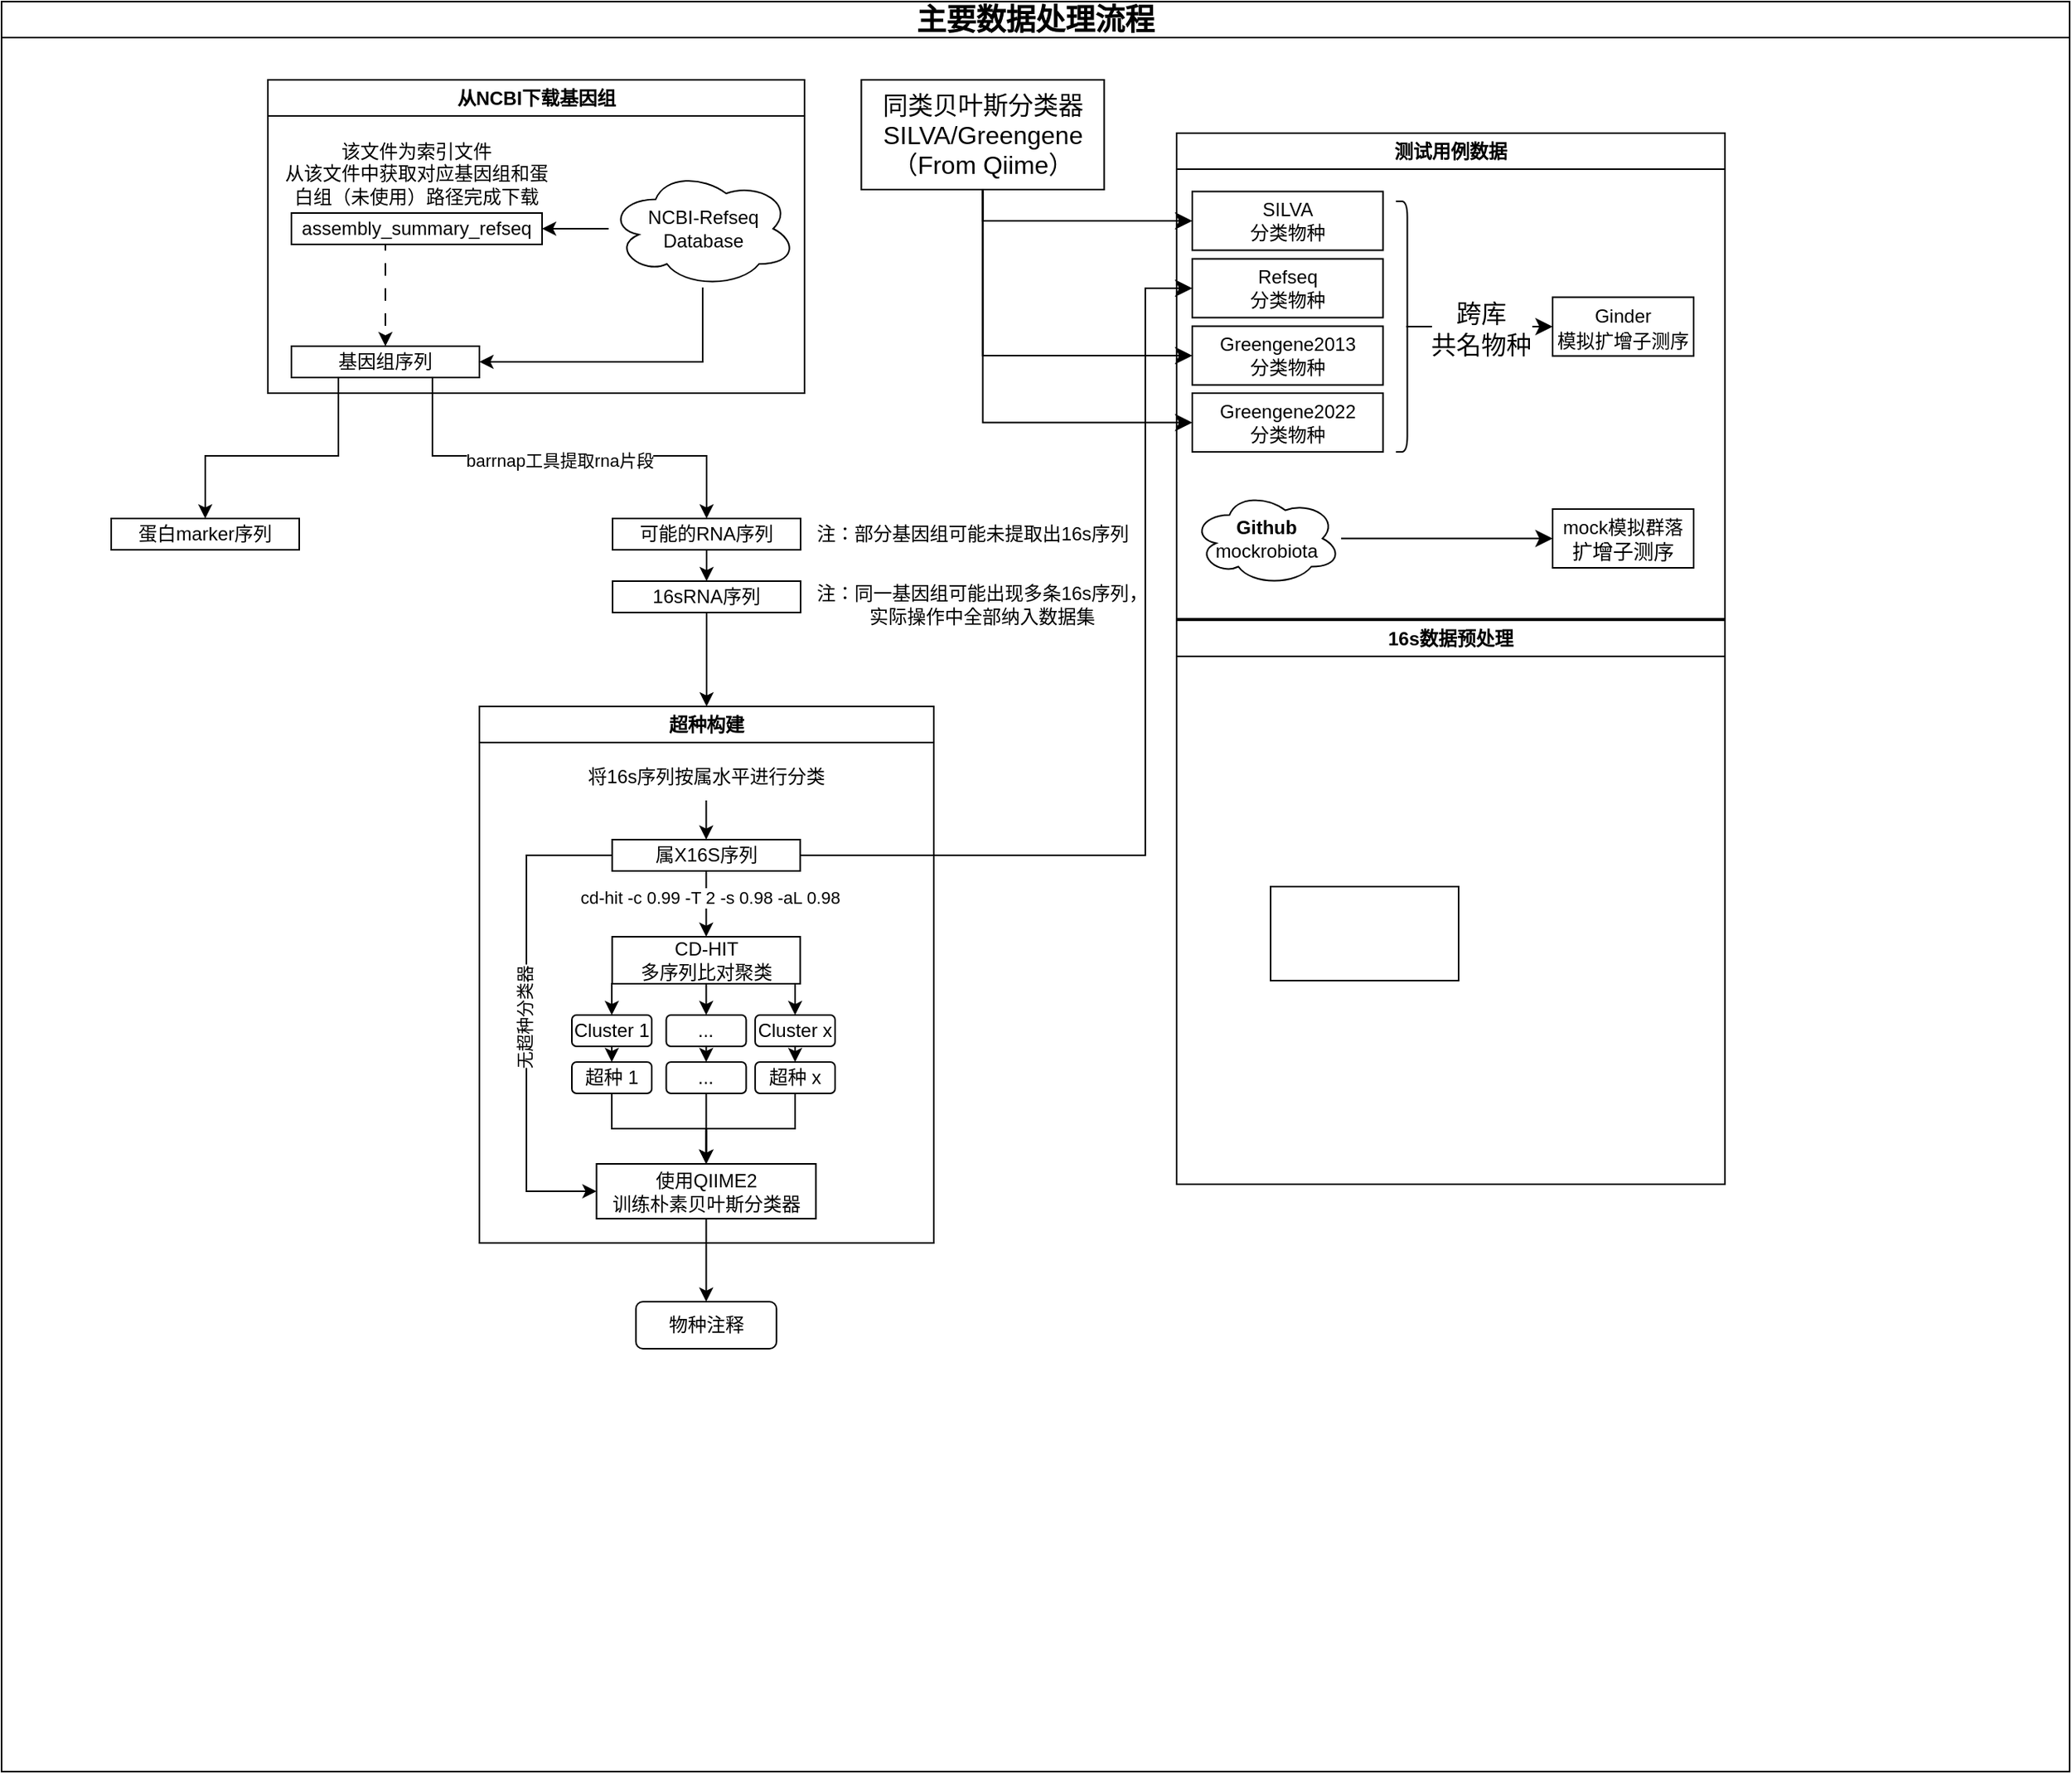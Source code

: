 <mxfile version="21.0.6" type="github">
  <diagram name="第 1 页" id="VTZKAf1ltyL4esYXZAsg">
    <mxGraphModel dx="1305" dy="1929" grid="1" gridSize="10" guides="1" tooltips="1" connect="1" arrows="1" fold="1" page="1" pageScale="1" pageWidth="827" pageHeight="1169" math="0" shadow="0">
      <root>
        <mxCell id="0" />
        <mxCell id="1" parent="0" />
        <mxCell id="wX_MCLOSpyru5hPgQ0eP-4" value="" style="edgeStyle=orthogonalEdgeStyle;rounded=0;orthogonalLoop=1;jettySize=auto;html=1;" parent="1" edge="1">
          <mxGeometry relative="1" as="geometry">
            <mxPoint x="260" y="105" as="sourcePoint" />
          </mxGeometry>
        </mxCell>
        <mxCell id="wX_MCLOSpyru5hPgQ0eP-11" style="edgeStyle=orthogonalEdgeStyle;rounded=0;orthogonalLoop=1;jettySize=auto;html=1;entryX=0.5;entryY=0;entryDx=0;entryDy=0;" parent="1" edge="1">
          <mxGeometry relative="1" as="geometry">
            <mxPoint x="320" y="140" as="sourcePoint" />
          </mxGeometry>
        </mxCell>
        <mxCell id="wX_MCLOSpyru5hPgQ0eP-22" style="edgeStyle=orthogonalEdgeStyle;rounded=0;orthogonalLoop=1;jettySize=auto;html=1;exitX=0.5;exitY=1;exitDx=0;exitDy=0;entryX=0;entryY=0.5;entryDx=0;entryDy=0;dashed=1;" parent="1" edge="1">
          <mxGeometry relative="1" as="geometry">
            <mxPoint x="127.5" y="115" as="sourcePoint" />
          </mxGeometry>
        </mxCell>
        <mxCell id="wX_MCLOSpyru5hPgQ0eP-75" value="&lt;b style=&quot;border-color: var(--border-color);&quot;&gt;&lt;font style=&quot;border-color: var(--border-color); font-size: 19px;&quot;&gt;主要数据处理流程&lt;/font&gt;&lt;/b&gt;" style="swimlane;whiteSpace=wrap;html=1;" parent="1" vertex="1">
          <mxGeometry y="-420" width="1320" height="1130" as="geometry">
            <mxRectangle x="20" y="-440" width="190" height="40" as="alternateBounds" />
          </mxGeometry>
        </mxCell>
        <mxCell id="wX_MCLOSpyru5hPgQ0eP-44" value="从NCBI下载基因组" style="swimlane;whiteSpace=wrap;html=1;" parent="wX_MCLOSpyru5hPgQ0eP-75" vertex="1">
          <mxGeometry x="170" y="50" width="342.5" height="200" as="geometry">
            <mxRectangle x="170" y="50" width="140" height="30" as="alternateBounds" />
          </mxGeometry>
        </mxCell>
        <mxCell id="wX_MCLOSpyru5hPgQ0eP-55" style="edgeStyle=orthogonalEdgeStyle;rounded=0;orthogonalLoop=1;jettySize=auto;html=1;" parent="wX_MCLOSpyru5hPgQ0eP-44" source="wX_MCLOSpyru5hPgQ0eP-51" target="wX_MCLOSpyru5hPgQ0eP-52" edge="1">
          <mxGeometry relative="1" as="geometry" />
        </mxCell>
        <mxCell id="wX_MCLOSpyru5hPgQ0eP-73" style="edgeStyle=orthogonalEdgeStyle;rounded=0;orthogonalLoop=1;jettySize=auto;html=1;entryX=1;entryY=0.5;entryDx=0;entryDy=0;" parent="wX_MCLOSpyru5hPgQ0eP-44" source="wX_MCLOSpyru5hPgQ0eP-51" target="wX_MCLOSpyru5hPgQ0eP-53" edge="1">
          <mxGeometry relative="1" as="geometry">
            <Array as="points">
              <mxPoint x="278" y="180" />
            </Array>
          </mxGeometry>
        </mxCell>
        <mxCell id="wX_MCLOSpyru5hPgQ0eP-51" value="NCBI-Refseq&lt;br&gt;Database" style="ellipse;shape=cloud;whiteSpace=wrap;html=1;" parent="wX_MCLOSpyru5hPgQ0eP-44" vertex="1">
          <mxGeometry x="217.5" y="57.5" width="120" height="75" as="geometry" />
        </mxCell>
        <mxCell id="wX_MCLOSpyru5hPgQ0eP-71" style="edgeStyle=orthogonalEdgeStyle;rounded=0;orthogonalLoop=1;jettySize=auto;html=1;exitX=0.5;exitY=1;exitDx=0;exitDy=0;entryX=0.5;entryY=0;entryDx=0;entryDy=0;dashed=1;dashPattern=8 8;" parent="wX_MCLOSpyru5hPgQ0eP-44" source="wX_MCLOSpyru5hPgQ0eP-52" target="wX_MCLOSpyru5hPgQ0eP-53" edge="1">
          <mxGeometry relative="1" as="geometry">
            <Array as="points">
              <mxPoint x="75" y="105" />
            </Array>
          </mxGeometry>
        </mxCell>
        <mxCell id="wX_MCLOSpyru5hPgQ0eP-52" value="assembly_summary_refseq" style="rounded=0;whiteSpace=wrap;html=1;" parent="wX_MCLOSpyru5hPgQ0eP-44" vertex="1">
          <mxGeometry x="15" y="85" width="160" height="20" as="geometry" />
        </mxCell>
        <mxCell id="wX_MCLOSpyru5hPgQ0eP-53" value="基因组序列" style="rounded=0;whiteSpace=wrap;html=1;" parent="wX_MCLOSpyru5hPgQ0eP-44" vertex="1">
          <mxGeometry x="15" y="170" width="120" height="20" as="geometry" />
        </mxCell>
        <mxCell id="wX_MCLOSpyru5hPgQ0eP-8" value="该文件为索引文件&lt;br&gt;从该文件中获取对应基因组和蛋白组（未使用）路径完成下载" style="text;html=1;strokeColor=none;fillColor=none;align=center;verticalAlign=middle;whiteSpace=wrap;rounded=0;" parent="wX_MCLOSpyru5hPgQ0eP-44" vertex="1">
          <mxGeometry x="5" y="35" width="180" height="50" as="geometry" />
        </mxCell>
        <mxCell id="wX_MCLOSpyru5hPgQ0eP-17" value="蛋白marker序列" style="rounded=0;whiteSpace=wrap;html=1;" parent="wX_MCLOSpyru5hPgQ0eP-75" vertex="1">
          <mxGeometry x="70" y="330" width="120" height="20" as="geometry" />
        </mxCell>
        <mxCell id="wX_MCLOSpyru5hPgQ0eP-24" value="可能的RNA序列" style="rounded=0;whiteSpace=wrap;html=1;" parent="wX_MCLOSpyru5hPgQ0eP-75" vertex="1">
          <mxGeometry x="390" y="330" width="120" height="20" as="geometry" />
        </mxCell>
        <mxCell id="Jlw_3EHPzUQ6clfUJSRu-43" style="edgeStyle=orthogonalEdgeStyle;rounded=0;orthogonalLoop=1;jettySize=auto;html=1;exitX=0.5;exitY=1;exitDx=0;exitDy=0;entryX=0.5;entryY=0;entryDx=0;entryDy=0;" parent="wX_MCLOSpyru5hPgQ0eP-75" source="wX_MCLOSpyru5hPgQ0eP-16" target="wX_MCLOSpyru5hPgQ0eP-63" edge="1">
          <mxGeometry relative="1" as="geometry" />
        </mxCell>
        <mxCell id="wX_MCLOSpyru5hPgQ0eP-16" value="16sRNA序列" style="rounded=0;whiteSpace=wrap;html=1;" parent="wX_MCLOSpyru5hPgQ0eP-75" vertex="1">
          <mxGeometry x="390" y="370" width="120" height="20" as="geometry" />
        </mxCell>
        <mxCell id="wX_MCLOSpyru5hPgQ0eP-27" style="edgeStyle=orthogonalEdgeStyle;rounded=0;orthogonalLoop=1;jettySize=auto;html=1;exitX=0.5;exitY=1;exitDx=0;exitDy=0;entryX=0.5;entryY=0;entryDx=0;entryDy=0;" parent="wX_MCLOSpyru5hPgQ0eP-75" source="wX_MCLOSpyru5hPgQ0eP-24" target="wX_MCLOSpyru5hPgQ0eP-16" edge="1">
          <mxGeometry relative="1" as="geometry" />
        </mxCell>
        <mxCell id="wX_MCLOSpyru5hPgQ0eP-28" value="注：部分基因组可能未提取出16s序列" style="text;html=1;strokeColor=none;fillColor=none;align=center;verticalAlign=middle;whiteSpace=wrap;rounded=0;" parent="wX_MCLOSpyru5hPgQ0eP-75" vertex="1">
          <mxGeometry x="516.25" y="325" width="207.5" height="30" as="geometry" />
        </mxCell>
        <mxCell id="wX_MCLOSpyru5hPgQ0eP-29" value="注：同一基因组可能出现多条16s序列，&lt;br&gt;实际操作中全部纳入数据集" style="text;html=1;strokeColor=none;fillColor=none;align=center;verticalAlign=middle;whiteSpace=wrap;rounded=0;" parent="wX_MCLOSpyru5hPgQ0eP-75" vertex="1">
          <mxGeometry x="516.25" y="370" width="220" height="30" as="geometry" />
        </mxCell>
        <mxCell id="Jlw_3EHPzUQ6clfUJSRu-36" style="edgeStyle=orthogonalEdgeStyle;rounded=0;orthogonalLoop=1;jettySize=auto;html=1;exitX=0.25;exitY=1;exitDx=0;exitDy=0;entryX=0.5;entryY=0;entryDx=0;entryDy=0;" parent="wX_MCLOSpyru5hPgQ0eP-75" source="wX_MCLOSpyru5hPgQ0eP-53" target="wX_MCLOSpyru5hPgQ0eP-17" edge="1">
          <mxGeometry relative="1" as="geometry">
            <Array as="points">
              <mxPoint x="215" y="290" />
              <mxPoint x="130" y="290" />
            </Array>
          </mxGeometry>
        </mxCell>
        <mxCell id="Jlw_3EHPzUQ6clfUJSRu-37" style="edgeStyle=orthogonalEdgeStyle;rounded=0;orthogonalLoop=1;jettySize=auto;html=1;exitX=0.75;exitY=1;exitDx=0;exitDy=0;entryX=0.5;entryY=0;entryDx=0;entryDy=0;" parent="wX_MCLOSpyru5hPgQ0eP-75" source="wX_MCLOSpyru5hPgQ0eP-53" target="wX_MCLOSpyru5hPgQ0eP-24" edge="1">
          <mxGeometry relative="1" as="geometry">
            <Array as="points">
              <mxPoint x="275" y="290" />
              <mxPoint x="450" y="290" />
            </Array>
          </mxGeometry>
        </mxCell>
        <mxCell id="Jlw_3EHPzUQ6clfUJSRu-38" value="barrnap工具提取rna片段" style="edgeLabel;html=1;align=center;verticalAlign=middle;resizable=0;points=[];" parent="Jlw_3EHPzUQ6clfUJSRu-37" vertex="1" connectable="0">
          <mxGeometry x="-0.229" y="-2" relative="1" as="geometry">
            <mxPoint x="29" y="1" as="offset" />
          </mxGeometry>
        </mxCell>
        <mxCell id="fdz2JXnDWoETyJIV6Ixd-1" value="测试用例数据" style="swimlane;whiteSpace=wrap;html=1;" vertex="1" parent="wX_MCLOSpyru5hPgQ0eP-75">
          <mxGeometry x="750" y="84" width="350" height="310" as="geometry" />
        </mxCell>
        <mxCell id="fdz2JXnDWoETyJIV6Ixd-64" value="" style="group" vertex="1" connectable="0" parent="fdz2JXnDWoETyJIV6Ixd-1">
          <mxGeometry x="9" y="32.5" width="383.5" height="281.5" as="geometry" />
        </mxCell>
        <mxCell id="fdz2JXnDWoETyJIV6Ixd-3" value="SILVA&lt;br&gt;分类物种" style="rounded=0;whiteSpace=wrap;html=1;fontSize=12;" vertex="1" parent="fdz2JXnDWoETyJIV6Ixd-64">
          <mxGeometry x="1" y="4.75" width="121.75" height="37.5" as="geometry" />
        </mxCell>
        <mxCell id="fdz2JXnDWoETyJIV6Ixd-55" value="Refseq&lt;br&gt;分类物种" style="rounded=0;whiteSpace=wrap;html=1;fontSize=12;" vertex="1" parent="fdz2JXnDWoETyJIV6Ixd-64">
          <mxGeometry x="1" y="47.75" width="121.75" height="37.5" as="geometry" />
        </mxCell>
        <mxCell id="fdz2JXnDWoETyJIV6Ixd-57" value="Greengene2013&lt;br style=&quot;font-size: 12px;&quot;&gt;分类物种" style="rounded=0;whiteSpace=wrap;html=1;fontSize=12;" vertex="1" parent="fdz2JXnDWoETyJIV6Ixd-64">
          <mxGeometry x="1" y="90.75" width="121.75" height="37.5" as="geometry" />
        </mxCell>
        <mxCell id="fdz2JXnDWoETyJIV6Ixd-58" value="Greengene2022&lt;br style=&quot;font-size: 12px;&quot;&gt;分类物种" style="rounded=0;whiteSpace=wrap;html=1;fontSize=12;" vertex="1" parent="fdz2JXnDWoETyJIV6Ixd-64">
          <mxGeometry x="1" y="133.5" width="121.75" height="37.5" as="geometry" />
        </mxCell>
        <mxCell id="fdz2JXnDWoETyJIV6Ixd-84" style="edgeStyle=none;curved=1;rounded=0;orthogonalLoop=1;jettySize=auto;html=1;exitX=0.1;exitY=0.5;exitDx=0;exitDy=0;exitPerimeter=0;fontSize=12;startSize=8;endSize=8;" edge="1" parent="fdz2JXnDWoETyJIV6Ixd-64" source="fdz2JXnDWoETyJIV6Ixd-59">
          <mxGeometry relative="1" as="geometry">
            <mxPoint x="231" y="91" as="targetPoint" />
          </mxGeometry>
        </mxCell>
        <mxCell id="fdz2JXnDWoETyJIV6Ixd-85" value="跨库&lt;br&gt;共名物种" style="edgeLabel;html=1;align=center;verticalAlign=middle;resizable=0;points=[];fontSize=16;" vertex="1" connectable="0" parent="fdz2JXnDWoETyJIV6Ixd-84">
          <mxGeometry x="0.01" y="-1" relative="1" as="geometry">
            <mxPoint as="offset" />
          </mxGeometry>
        </mxCell>
        <mxCell id="fdz2JXnDWoETyJIV6Ixd-59" value="" style="shape=curlyBracket;whiteSpace=wrap;html=1;rounded=1;flipH=1;labelPosition=right;verticalLabelPosition=middle;align=left;verticalAlign=middle;fontSize=16;rotation=0;size=0;" vertex="1" parent="fdz2JXnDWoETyJIV6Ixd-64">
          <mxGeometry x="131" y="11" width="7.25" height="160" as="geometry" />
        </mxCell>
        <mxCell id="fdz2JXnDWoETyJIV6Ixd-65" value="&lt;font style=&quot;font-size: 12px;&quot;&gt;Ginder&lt;br&gt;模拟扩增子测序&lt;/font&gt;" style="rounded=0;whiteSpace=wrap;html=1;fontSize=13;" vertex="1" parent="fdz2JXnDWoETyJIV6Ixd-64">
          <mxGeometry x="231" y="72.25" width="90" height="37.5" as="geometry" />
        </mxCell>
        <mxCell id="fdz2JXnDWoETyJIV6Ixd-78" style="edgeStyle=none;curved=1;rounded=0;orthogonalLoop=1;jettySize=auto;html=1;entryX=0;entryY=0.5;entryDx=0;entryDy=0;fontSize=12;startSize=8;endSize=8;" edge="1" parent="fdz2JXnDWoETyJIV6Ixd-64" source="Jlw_3EHPzUQ6clfUJSRu-47" target="fdz2JXnDWoETyJIV6Ixd-77">
          <mxGeometry relative="1" as="geometry" />
        </mxCell>
        <mxCell id="Jlw_3EHPzUQ6clfUJSRu-47" value="&lt;b&gt;Github&lt;br&gt;&lt;/b&gt;mockrobiota" style="ellipse;shape=cloud;whiteSpace=wrap;html=1;" parent="fdz2JXnDWoETyJIV6Ixd-64" vertex="1">
          <mxGeometry x="1" y="196.25" width="95" height="60" as="geometry" />
        </mxCell>
        <mxCell id="fdz2JXnDWoETyJIV6Ixd-77" value="&lt;span style=&quot;font-size: 12px;&quot;&gt;mock模拟群落&lt;br&gt;&lt;/span&gt;扩增子测序" style="rounded=0;whiteSpace=wrap;html=1;fontSize=13;" vertex="1" parent="fdz2JXnDWoETyJIV6Ixd-64">
          <mxGeometry x="231" y="207.5" width="90" height="37.5" as="geometry" />
        </mxCell>
        <mxCell id="fdz2JXnDWoETyJIV6Ixd-73" value="16s数据预处理" style="swimlane;whiteSpace=wrap;html=1;fontSize=12;" vertex="1" parent="wX_MCLOSpyru5hPgQ0eP-75">
          <mxGeometry x="750" y="395" width="350" height="360" as="geometry" />
        </mxCell>
        <mxCell id="fdz2JXnDWoETyJIV6Ixd-86" value="" style="rounded=0;whiteSpace=wrap;html=1;fontSize=16;" vertex="1" parent="fdz2JXnDWoETyJIV6Ixd-73">
          <mxGeometry x="60" y="170" width="120" height="60" as="geometry" />
        </mxCell>
        <mxCell id="wX_MCLOSpyru5hPgQ0eP-63" value="超种构建" style="swimlane;whiteSpace=wrap;html=1;" parent="wX_MCLOSpyru5hPgQ0eP-75" vertex="1">
          <mxGeometry x="305" y="450" width="290" height="342.5" as="geometry">
            <mxRectangle x="10" y="47.5" width="90" height="30" as="alternateBounds" />
          </mxGeometry>
        </mxCell>
        <mxCell id="wX_MCLOSpyru5hPgQ0eP-84" style="edgeStyle=orthogonalEdgeStyle;rounded=0;orthogonalLoop=1;jettySize=auto;html=1;exitX=0.5;exitY=1;exitDx=0;exitDy=0;entryX=0.5;entryY=0;entryDx=0;entryDy=0;" parent="wX_MCLOSpyru5hPgQ0eP-63" source="wX_MCLOSpyru5hPgQ0eP-43" target="wX_MCLOSpyru5hPgQ0eP-82" edge="1">
          <mxGeometry relative="1" as="geometry" />
        </mxCell>
        <mxCell id="wX_MCLOSpyru5hPgQ0eP-43" value="将16s序列按属水平进行分类" style="text;html=1;strokeColor=none;fillColor=none;align=center;verticalAlign=middle;whiteSpace=wrap;rounded=0;" parent="wX_MCLOSpyru5hPgQ0eP-63" vertex="1">
          <mxGeometry x="64.75" y="30" width="160" height="30" as="geometry" />
        </mxCell>
        <mxCell id="Jlw_3EHPzUQ6clfUJSRu-17" style="edgeStyle=orthogonalEdgeStyle;rounded=0;orthogonalLoop=1;jettySize=auto;html=1;exitX=0.5;exitY=1;exitDx=0;exitDy=0;entryX=0.5;entryY=0;entryDx=0;entryDy=0;" parent="wX_MCLOSpyru5hPgQ0eP-63" source="wX_MCLOSpyru5hPgQ0eP-82" target="wX_MCLOSpyru5hPgQ0eP-85" edge="1">
          <mxGeometry relative="1" as="geometry" />
        </mxCell>
        <mxCell id="Jlw_3EHPzUQ6clfUJSRu-46" value="cd-hit -c 0.99 -T 2 -s 0.98 -aL 0.98" style="edgeLabel;html=1;align=center;verticalAlign=middle;resizable=0;points=[];" parent="Jlw_3EHPzUQ6clfUJSRu-17" vertex="1" connectable="0">
          <mxGeometry x="-0.432" y="2" relative="1" as="geometry">
            <mxPoint y="5" as="offset" />
          </mxGeometry>
        </mxCell>
        <mxCell id="Jlw_3EHPzUQ6clfUJSRu-41" style="edgeStyle=orthogonalEdgeStyle;rounded=0;orthogonalLoop=1;jettySize=auto;html=1;exitX=0;exitY=0.5;exitDx=0;exitDy=0;entryX=0;entryY=0.5;entryDx=0;entryDy=0;" parent="wX_MCLOSpyru5hPgQ0eP-63" source="wX_MCLOSpyru5hPgQ0eP-82" target="Jlw_3EHPzUQ6clfUJSRu-25" edge="1">
          <mxGeometry relative="1" as="geometry">
            <Array as="points">
              <mxPoint x="30" y="95" />
              <mxPoint x="30" y="310" />
            </Array>
          </mxGeometry>
        </mxCell>
        <mxCell id="Jlw_3EHPzUQ6clfUJSRu-42" value="无超种分类器" style="edgeLabel;html=1;align=center;verticalAlign=middle;resizable=0;points=[];horizontal=0;" parent="Jlw_3EHPzUQ6clfUJSRu-41" vertex="1" connectable="0">
          <mxGeometry x="0.009" y="-2" relative="1" as="geometry">
            <mxPoint as="offset" />
          </mxGeometry>
        </mxCell>
        <mxCell id="wX_MCLOSpyru5hPgQ0eP-82" value="属X16S序列" style="rounded=0;whiteSpace=wrap;html=1;" parent="wX_MCLOSpyru5hPgQ0eP-63" vertex="1">
          <mxGeometry x="84.75" y="85" width="120" height="20" as="geometry" />
        </mxCell>
        <mxCell id="Jlw_3EHPzUQ6clfUJSRu-22" style="edgeStyle=orthogonalEdgeStyle;rounded=0;orthogonalLoop=1;jettySize=auto;html=1;exitX=0.25;exitY=1;exitDx=0;exitDy=0;entryX=0.5;entryY=0;entryDx=0;entryDy=0;" parent="wX_MCLOSpyru5hPgQ0eP-63" source="wX_MCLOSpyru5hPgQ0eP-85" target="Jlw_3EHPzUQ6clfUJSRu-4" edge="1">
          <mxGeometry relative="1" as="geometry" />
        </mxCell>
        <mxCell id="Jlw_3EHPzUQ6clfUJSRu-23" style="edgeStyle=orthogonalEdgeStyle;rounded=0;orthogonalLoop=1;jettySize=auto;html=1;exitX=0.5;exitY=1;exitDx=0;exitDy=0;entryX=0.5;entryY=0;entryDx=0;entryDy=0;" parent="wX_MCLOSpyru5hPgQ0eP-63" source="wX_MCLOSpyru5hPgQ0eP-85" target="Jlw_3EHPzUQ6clfUJSRu-5" edge="1">
          <mxGeometry relative="1" as="geometry" />
        </mxCell>
        <mxCell id="Jlw_3EHPzUQ6clfUJSRu-24" style="edgeStyle=orthogonalEdgeStyle;rounded=0;orthogonalLoop=1;jettySize=auto;html=1;exitX=0.75;exitY=1;exitDx=0;exitDy=0;entryX=0.5;entryY=0;entryDx=0;entryDy=0;" parent="wX_MCLOSpyru5hPgQ0eP-63" source="wX_MCLOSpyru5hPgQ0eP-85" target="Jlw_3EHPzUQ6clfUJSRu-6" edge="1">
          <mxGeometry relative="1" as="geometry" />
        </mxCell>
        <mxCell id="wX_MCLOSpyru5hPgQ0eP-85" value="CD-HIT&lt;br&gt;多序列比对聚类" style="rounded=0;whiteSpace=wrap;html=1;" parent="wX_MCLOSpyru5hPgQ0eP-63" vertex="1">
          <mxGeometry x="84.75" y="147" width="120" height="30" as="geometry" />
        </mxCell>
        <mxCell id="Jlw_3EHPzUQ6clfUJSRu-18" style="edgeStyle=orthogonalEdgeStyle;rounded=0;orthogonalLoop=1;jettySize=auto;html=1;exitX=0.5;exitY=1;exitDx=0;exitDy=0;entryX=0.5;entryY=0;entryDx=0;entryDy=0;" parent="wX_MCLOSpyru5hPgQ0eP-63" source="Jlw_3EHPzUQ6clfUJSRu-4" target="Jlw_3EHPzUQ6clfUJSRu-11" edge="1">
          <mxGeometry relative="1" as="geometry" />
        </mxCell>
        <mxCell id="Jlw_3EHPzUQ6clfUJSRu-4" value="Cluster 1" style="rounded=1;whiteSpace=wrap;html=1;" parent="wX_MCLOSpyru5hPgQ0eP-63" vertex="1">
          <mxGeometry x="59" y="197" width="51" height="20" as="geometry" />
        </mxCell>
        <mxCell id="Jlw_3EHPzUQ6clfUJSRu-19" style="edgeStyle=orthogonalEdgeStyle;rounded=0;orthogonalLoop=1;jettySize=auto;html=1;exitX=0.5;exitY=1;exitDx=0;exitDy=0;entryX=0.5;entryY=0;entryDx=0;entryDy=0;" parent="wX_MCLOSpyru5hPgQ0eP-63" source="Jlw_3EHPzUQ6clfUJSRu-5" target="Jlw_3EHPzUQ6clfUJSRu-12" edge="1">
          <mxGeometry relative="1" as="geometry" />
        </mxCell>
        <mxCell id="Jlw_3EHPzUQ6clfUJSRu-5" value="..." style="rounded=1;whiteSpace=wrap;html=1;" parent="wX_MCLOSpyru5hPgQ0eP-63" vertex="1">
          <mxGeometry x="119.25" y="197" width="51" height="20" as="geometry" />
        </mxCell>
        <mxCell id="Jlw_3EHPzUQ6clfUJSRu-20" style="edgeStyle=orthogonalEdgeStyle;rounded=0;orthogonalLoop=1;jettySize=auto;html=1;exitX=0.5;exitY=1;exitDx=0;exitDy=0;entryX=0.5;entryY=0;entryDx=0;entryDy=0;" parent="wX_MCLOSpyru5hPgQ0eP-63" source="Jlw_3EHPzUQ6clfUJSRu-6" target="Jlw_3EHPzUQ6clfUJSRu-13" edge="1">
          <mxGeometry relative="1" as="geometry" />
        </mxCell>
        <mxCell id="Jlw_3EHPzUQ6clfUJSRu-6" value="Cluster x" style="rounded=1;whiteSpace=wrap;html=1;" parent="wX_MCLOSpyru5hPgQ0eP-63" vertex="1">
          <mxGeometry x="176" y="197" width="51" height="20" as="geometry" />
        </mxCell>
        <mxCell id="Jlw_3EHPzUQ6clfUJSRu-26" style="edgeStyle=orthogonalEdgeStyle;rounded=0;orthogonalLoop=1;jettySize=auto;html=1;exitX=0.5;exitY=1;exitDx=0;exitDy=0;entryX=0.5;entryY=0;entryDx=0;entryDy=0;" parent="wX_MCLOSpyru5hPgQ0eP-63" source="Jlw_3EHPzUQ6clfUJSRu-11" target="Jlw_3EHPzUQ6clfUJSRu-25" edge="1">
          <mxGeometry relative="1" as="geometry" />
        </mxCell>
        <mxCell id="Jlw_3EHPzUQ6clfUJSRu-11" value="超种 1" style="rounded=1;whiteSpace=wrap;html=1;" parent="wX_MCLOSpyru5hPgQ0eP-63" vertex="1">
          <mxGeometry x="59" y="227" width="51" height="20" as="geometry" />
        </mxCell>
        <mxCell id="Jlw_3EHPzUQ6clfUJSRu-27" style="edgeStyle=orthogonalEdgeStyle;rounded=0;orthogonalLoop=1;jettySize=auto;html=1;exitX=0.5;exitY=1;exitDx=0;exitDy=0;entryX=0.5;entryY=0;entryDx=0;entryDy=0;" parent="wX_MCLOSpyru5hPgQ0eP-63" source="Jlw_3EHPzUQ6clfUJSRu-12" target="Jlw_3EHPzUQ6clfUJSRu-25" edge="1">
          <mxGeometry relative="1" as="geometry">
            <mxPoint x="89" y="265" as="targetPoint" />
          </mxGeometry>
        </mxCell>
        <mxCell id="Jlw_3EHPzUQ6clfUJSRu-12" value="..." style="rounded=1;whiteSpace=wrap;html=1;" parent="wX_MCLOSpyru5hPgQ0eP-63" vertex="1">
          <mxGeometry x="119.25" y="227" width="51" height="20" as="geometry" />
        </mxCell>
        <mxCell id="Jlw_3EHPzUQ6clfUJSRu-28" style="edgeStyle=orthogonalEdgeStyle;rounded=0;orthogonalLoop=1;jettySize=auto;html=1;exitX=0.5;exitY=1;exitDx=0;exitDy=0;entryX=0.5;entryY=0;entryDx=0;entryDy=0;" parent="wX_MCLOSpyru5hPgQ0eP-63" source="Jlw_3EHPzUQ6clfUJSRu-13" target="Jlw_3EHPzUQ6clfUJSRu-25" edge="1">
          <mxGeometry relative="1" as="geometry">
            <mxPoint x="89" y="265" as="targetPoint" />
          </mxGeometry>
        </mxCell>
        <mxCell id="Jlw_3EHPzUQ6clfUJSRu-13" value="超种 x" style="rounded=1;whiteSpace=wrap;html=1;" parent="wX_MCLOSpyru5hPgQ0eP-63" vertex="1">
          <mxGeometry x="176" y="227" width="51" height="20" as="geometry" />
        </mxCell>
        <mxCell id="Jlw_3EHPzUQ6clfUJSRu-25" value="使用QIIME2&lt;br&gt;训练朴素贝叶斯分类器" style="rounded=0;whiteSpace=wrap;html=1;" parent="wX_MCLOSpyru5hPgQ0eP-63" vertex="1">
          <mxGeometry x="74.75" y="292" width="140" height="35" as="geometry" />
        </mxCell>
        <mxCell id="fdz2JXnDWoETyJIV6Ixd-80" value="物种注释" style="rounded=1;whiteSpace=wrap;html=1;fontSize=12;" vertex="1" parent="wX_MCLOSpyru5hPgQ0eP-75">
          <mxGeometry x="404.88" y="830" width="89.75" height="30" as="geometry" />
        </mxCell>
        <mxCell id="Jlw_3EHPzUQ6clfUJSRu-29" style="edgeStyle=orthogonalEdgeStyle;rounded=0;orthogonalLoop=1;jettySize=auto;html=1;exitX=0.5;exitY=1;exitDx=0;exitDy=0;entryX=0.5;entryY=0;entryDx=0;entryDy=0;" parent="wX_MCLOSpyru5hPgQ0eP-75" source="Jlw_3EHPzUQ6clfUJSRu-25" target="fdz2JXnDWoETyJIV6Ixd-80" edge="1">
          <mxGeometry relative="1" as="geometry">
            <mxPoint x="245" y="907" as="targetPoint" />
          </mxGeometry>
        </mxCell>
        <mxCell id="fdz2JXnDWoETyJIV6Ixd-89" style="edgeStyle=orthogonalEdgeStyle;rounded=0;orthogonalLoop=1;jettySize=auto;html=1;exitX=0.5;exitY=1;exitDx=0;exitDy=0;entryX=0;entryY=0.5;entryDx=0;entryDy=0;fontSize=12;startSize=8;endSize=8;" edge="1" parent="wX_MCLOSpyru5hPgQ0eP-75" source="fdz2JXnDWoETyJIV6Ixd-83" target="fdz2JXnDWoETyJIV6Ixd-3">
          <mxGeometry relative="1" as="geometry" />
        </mxCell>
        <mxCell id="fdz2JXnDWoETyJIV6Ixd-90" style="edgeStyle=orthogonalEdgeStyle;rounded=0;orthogonalLoop=1;jettySize=auto;html=1;exitX=0.5;exitY=1;exitDx=0;exitDy=0;entryX=0;entryY=0.5;entryDx=0;entryDy=0;fontSize=12;startSize=8;endSize=8;" edge="1" parent="wX_MCLOSpyru5hPgQ0eP-75" source="fdz2JXnDWoETyJIV6Ixd-83" target="fdz2JXnDWoETyJIV6Ixd-57">
          <mxGeometry relative="1" as="geometry" />
        </mxCell>
        <mxCell id="fdz2JXnDWoETyJIV6Ixd-91" style="edgeStyle=orthogonalEdgeStyle;rounded=0;orthogonalLoop=1;jettySize=auto;html=1;exitX=0.5;exitY=1;exitDx=0;exitDy=0;entryX=0;entryY=0.5;entryDx=0;entryDy=0;fontSize=12;startSize=8;endSize=8;" edge="1" parent="wX_MCLOSpyru5hPgQ0eP-75" source="fdz2JXnDWoETyJIV6Ixd-83" target="fdz2JXnDWoETyJIV6Ixd-58">
          <mxGeometry relative="1" as="geometry" />
        </mxCell>
        <mxCell id="fdz2JXnDWoETyJIV6Ixd-83" value="同类贝叶斯分类器&lt;br&gt;SILVA/Greengene&lt;br&gt;（From Qiime）" style="rounded=0;whiteSpace=wrap;html=1;fontSize=16;" vertex="1" parent="wX_MCLOSpyru5hPgQ0eP-75">
          <mxGeometry x="548.75" y="50" width="155" height="70" as="geometry" />
        </mxCell>
        <mxCell id="fdz2JXnDWoETyJIV6Ixd-93" style="edgeStyle=orthogonalEdgeStyle;rounded=0;orthogonalLoop=1;jettySize=auto;html=1;exitX=1;exitY=0.5;exitDx=0;exitDy=0;entryX=0;entryY=0.5;entryDx=0;entryDy=0;fontSize=12;startSize=8;endSize=8;" edge="1" parent="wX_MCLOSpyru5hPgQ0eP-75" source="wX_MCLOSpyru5hPgQ0eP-82" target="fdz2JXnDWoETyJIV6Ixd-55">
          <mxGeometry relative="1" as="geometry">
            <Array as="points">
              <mxPoint x="730" y="545" />
              <mxPoint x="730" y="183" />
            </Array>
          </mxGeometry>
        </mxCell>
      </root>
    </mxGraphModel>
  </diagram>
</mxfile>
